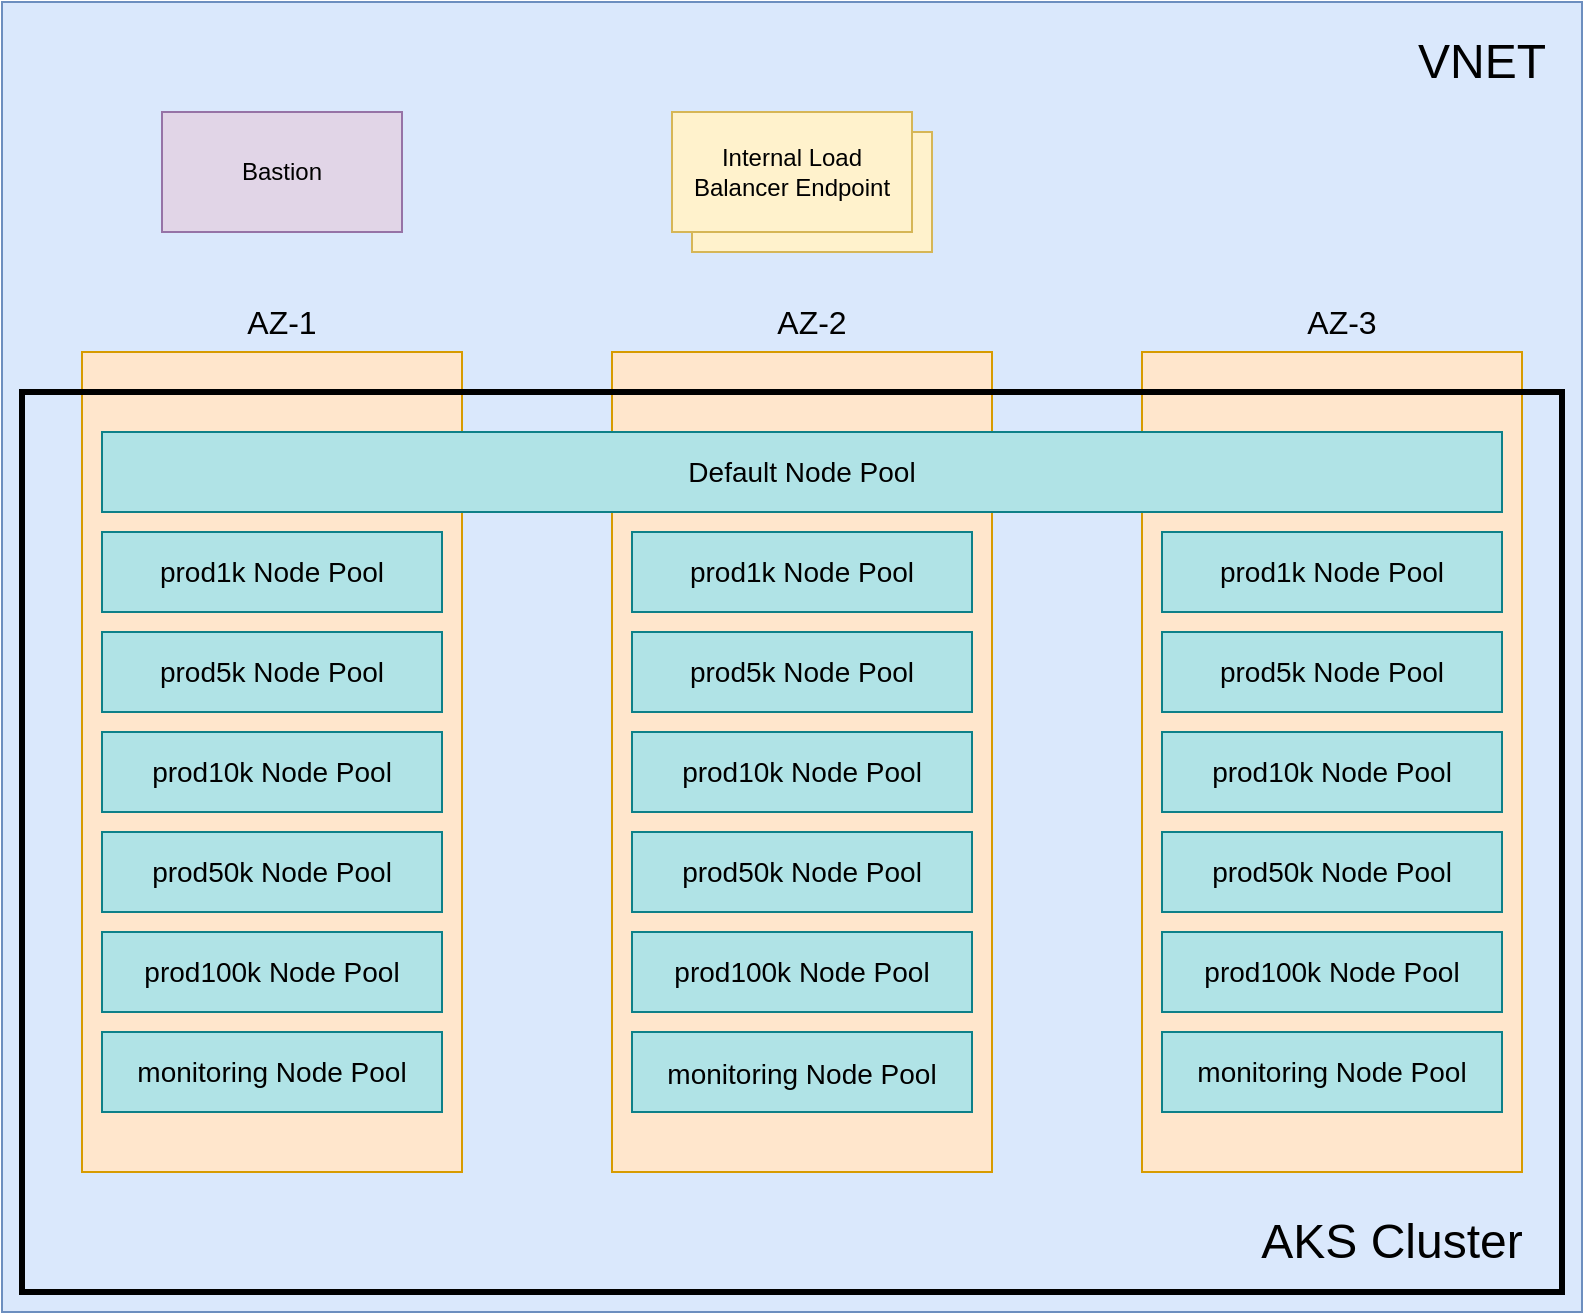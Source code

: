 <mxfile version="26.0.10">
  <diagram name="Page-1" id="wOth1ota07Pw-S6lClBJ">
    <mxGraphModel dx="1434" dy="802" grid="1" gridSize="10" guides="1" tooltips="1" connect="1" arrows="1" fold="1" page="1" pageScale="1" pageWidth="850" pageHeight="1100" math="0" shadow="0">
      <root>
        <mxCell id="0" />
        <mxCell id="1" parent="0" />
        <mxCell id="1PkU-f0ubo03ow83YB08-6" value="" style="rounded=0;whiteSpace=wrap;html=1;fillColor=#dae8fc;strokeColor=#6c8ebf;" parent="1" vertex="1">
          <mxGeometry x="20" y="35" width="790" height="655" as="geometry" />
        </mxCell>
        <mxCell id="1PkU-f0ubo03ow83YB08-4" value="VNET" style="text;html=1;strokeColor=none;fillColor=none;align=center;verticalAlign=middle;whiteSpace=wrap;rounded=0;fontSize=24;" parent="1" vertex="1">
          <mxGeometry x="730" y="50" width="60" height="30" as="geometry" />
        </mxCell>
        <mxCell id="1PkU-f0ubo03ow83YB08-13" value="" style="rounded=0;whiteSpace=wrap;html=1;fillColor=#ffe6cc;strokeColor=#d79b00;" parent="1" vertex="1">
          <mxGeometry x="60" y="210" width="190" height="410" as="geometry" />
        </mxCell>
        <mxCell id="1PkU-f0ubo03ow83YB08-14" value="AZ-1" style="text;html=1;strokeColor=none;fillColor=none;align=center;verticalAlign=middle;whiteSpace=wrap;rounded=0;fontSize=16;" parent="1" vertex="1">
          <mxGeometry x="95" y="180" width="130" height="30" as="geometry" />
        </mxCell>
        <mxCell id="1PkU-f0ubo03ow83YB08-15" value="" style="rounded=0;whiteSpace=wrap;html=1;fillColor=#ffe6cc;strokeColor=#d79b00;" parent="1" vertex="1">
          <mxGeometry x="325" y="210" width="190" height="410" as="geometry" />
        </mxCell>
        <mxCell id="1PkU-f0ubo03ow83YB08-16" value="&lt;div&gt;AZ-2&lt;/div&gt;" style="text;html=1;strokeColor=none;fillColor=none;align=center;verticalAlign=middle;whiteSpace=wrap;rounded=0;fontSize=16;" parent="1" vertex="1">
          <mxGeometry x="360" y="180" width="130" height="30" as="geometry" />
        </mxCell>
        <mxCell id="1PkU-f0ubo03ow83YB08-17" value="" style="rounded=0;whiteSpace=wrap;html=1;fillColor=#ffe6cc;strokeColor=#d79b00;" parent="1" vertex="1">
          <mxGeometry x="590" y="210" width="190" height="410" as="geometry" />
        </mxCell>
        <mxCell id="1PkU-f0ubo03ow83YB08-18" value="AZ-3" style="text;html=1;strokeColor=none;fillColor=none;align=center;verticalAlign=middle;whiteSpace=wrap;rounded=0;fontSize=16;" parent="1" vertex="1">
          <mxGeometry x="625" y="180" width="130" height="30" as="geometry" />
        </mxCell>
        <mxCell id="1PkU-f0ubo03ow83YB08-22" value="Bastion" style="rounded=0;whiteSpace=wrap;html=1;fillColor=#e1d5e7;strokeColor=#9673a6;" parent="1" vertex="1">
          <mxGeometry x="100" y="90" width="120" height="60" as="geometry" />
        </mxCell>
        <mxCell id="1PkU-f0ubo03ow83YB08-35" value="" style="rounded=0;whiteSpace=wrap;html=1;fillColor=none;strokeWidth=3;" parent="1" vertex="1">
          <mxGeometry x="30" y="230" width="770" height="450" as="geometry" />
        </mxCell>
        <mxCell id="1PkU-f0ubo03ow83YB08-36" value="AKS Cluster" style="text;html=1;strokeColor=none;fillColor=none;align=center;verticalAlign=middle;whiteSpace=wrap;rounded=0;fontSize=24;" parent="1" vertex="1">
          <mxGeometry x="640" y="640" width="150" height="30" as="geometry" />
        </mxCell>
        <mxCell id="1PkU-f0ubo03ow83YB08-37" value="&lt;font style=&quot;font-size: 14px;&quot;&gt;Default Node Pool&lt;/font&gt;" style="rounded=0;whiteSpace=wrap;html=1;fillColor=#b0e3e6;strokeColor=#0e8088;" parent="1" vertex="1">
          <mxGeometry x="70" y="250" width="700" height="40" as="geometry" />
        </mxCell>
        <mxCell id="1PkU-f0ubo03ow83YB08-39" value="&lt;font style=&quot;font-size: 14px;&quot;&gt;prod1k Node Pool&lt;/font&gt;" style="rounded=0;whiteSpace=wrap;html=1;fillColor=#b0e3e6;strokeColor=#0e8088;" parent="1" vertex="1">
          <mxGeometry x="70" y="300" width="170" height="40" as="geometry" />
        </mxCell>
        <mxCell id="1PkU-f0ubo03ow83YB08-40" value="&lt;font style=&quot;font-size: 14px;&quot;&gt;prod1k Node Pool&lt;/font&gt;" style="rounded=0;whiteSpace=wrap;html=1;fillColor=#b0e3e6;strokeColor=#0e8088;" parent="1" vertex="1">
          <mxGeometry x="335" y="300" width="170" height="40" as="geometry" />
        </mxCell>
        <mxCell id="1PkU-f0ubo03ow83YB08-41" value="&lt;font style=&quot;font-size: 14px;&quot;&gt;prod1k Node Pool&lt;/font&gt;" style="rounded=0;whiteSpace=wrap;html=1;fillColor=#b0e3e6;strokeColor=#0e8088;" parent="1" vertex="1">
          <mxGeometry x="600" y="300" width="170" height="40" as="geometry" />
        </mxCell>
        <mxCell id="1PkU-f0ubo03ow83YB08-42" value="&lt;font style=&quot;font-size: 14px;&quot;&gt;prod5k Node Pool&lt;/font&gt;" style="rounded=0;whiteSpace=wrap;html=1;fillColor=#b0e3e6;strokeColor=#0e8088;" parent="1" vertex="1">
          <mxGeometry x="70" y="350" width="170" height="40" as="geometry" />
        </mxCell>
        <mxCell id="1PkU-f0ubo03ow83YB08-43" value="&lt;font style=&quot;font-size: 14px;&quot;&gt;prod5k Node Pool&lt;/font&gt;" style="rounded=0;whiteSpace=wrap;html=1;fillColor=#b0e3e6;strokeColor=#0e8088;" parent="1" vertex="1">
          <mxGeometry x="335" y="350" width="170" height="40" as="geometry" />
        </mxCell>
        <mxCell id="1PkU-f0ubo03ow83YB08-44" value="&lt;font style=&quot;font-size: 14px;&quot;&gt;prod5k Node Pool&lt;/font&gt;" style="rounded=0;whiteSpace=wrap;html=1;fillColor=#b0e3e6;strokeColor=#0e8088;" parent="1" vertex="1">
          <mxGeometry x="600" y="350" width="170" height="40" as="geometry" />
        </mxCell>
        <mxCell id="1PkU-f0ubo03ow83YB08-45" value="&lt;font style=&quot;font-size: 14px;&quot;&gt;prod100k Node Pool&lt;/font&gt;" style="rounded=0;whiteSpace=wrap;html=1;fillColor=#b0e3e6;strokeColor=#0e8088;" parent="1" vertex="1">
          <mxGeometry x="70" y="500" width="170" height="40" as="geometry" />
        </mxCell>
        <mxCell id="1PkU-f0ubo03ow83YB08-46" value="&lt;font style=&quot;font-size: 14px;&quot;&gt;prod100k Node Pool&lt;/font&gt;" style="rounded=0;whiteSpace=wrap;html=1;fillColor=#b0e3e6;strokeColor=#0e8088;" parent="1" vertex="1">
          <mxGeometry x="335" y="500" width="170" height="40" as="geometry" />
        </mxCell>
        <mxCell id="1PkU-f0ubo03ow83YB08-47" value="&lt;font style=&quot;font-size: 14px;&quot;&gt;prod100k Node Pool&lt;/font&gt;" style="rounded=0;whiteSpace=wrap;html=1;fillColor=#b0e3e6;strokeColor=#0e8088;" parent="1" vertex="1">
          <mxGeometry x="600" y="500" width="170" height="40" as="geometry" />
        </mxCell>
        <mxCell id="1PkU-f0ubo03ow83YB08-48" value="&lt;font style=&quot;font-size: 14px;&quot;&gt;monitoring Node Pool&lt;/font&gt;" style="rounded=0;whiteSpace=wrap;html=1;fillColor=#b0e3e6;strokeColor=#0e8088;" parent="1" vertex="1">
          <mxGeometry x="70" y="550" width="170" height="40" as="geometry" />
        </mxCell>
        <mxCell id="1PkU-f0ubo03ow83YB08-49" value="&lt;div style=&quot;font-size: 15px;&quot;&gt;&lt;font style=&quot;font-size: 14px;&quot;&gt;monitoring Node Pool&lt;/font&gt;&lt;/div&gt;" style="rounded=0;whiteSpace=wrap;html=1;fillColor=#b0e3e6;strokeColor=#0e8088;" parent="1" vertex="1">
          <mxGeometry x="335" y="550" width="170" height="40" as="geometry" />
        </mxCell>
        <mxCell id="1PkU-f0ubo03ow83YB08-50" value="&lt;font style=&quot;font-size: 14px;&quot;&gt;monitoring Node Pool&lt;/font&gt;" style="rounded=0;whiteSpace=wrap;html=1;fillColor=#b0e3e6;strokeColor=#0e8088;" parent="1" vertex="1">
          <mxGeometry x="600" y="550" width="170" height="40" as="geometry" />
        </mxCell>
        <mxCell id="RWP08-mLwNzNhvm-bi8r-3" value="" style="rounded=0;whiteSpace=wrap;html=1;fillColor=#fff2cc;strokeColor=#d6b656;" parent="1" vertex="1">
          <mxGeometry x="365" y="100" width="120" height="60" as="geometry" />
        </mxCell>
        <mxCell id="RWP08-mLwNzNhvm-bi8r-4" value="Internal Load Balancer Endpoint" style="rounded=0;whiteSpace=wrap;html=1;fillColor=#fff2cc;strokeColor=#d6b656;" parent="1" vertex="1">
          <mxGeometry x="355" y="90" width="120" height="60" as="geometry" />
        </mxCell>
        <mxCell id="cYU8OGRhfQLLB2dHlFqg-1" value="&lt;font style=&quot;font-size: 14px;&quot;&gt;prod10k Node Pool&lt;/font&gt;" style="rounded=0;whiteSpace=wrap;html=1;fillColor=#b0e3e6;strokeColor=#0e8088;" vertex="1" parent="1">
          <mxGeometry x="70" y="400" width="170" height="40" as="geometry" />
        </mxCell>
        <mxCell id="cYU8OGRhfQLLB2dHlFqg-2" value="&lt;font style=&quot;font-size: 14px;&quot;&gt;prod10k Node Pool&lt;/font&gt;" style="rounded=0;whiteSpace=wrap;html=1;fillColor=#b0e3e6;strokeColor=#0e8088;" vertex="1" parent="1">
          <mxGeometry x="335" y="400" width="170" height="40" as="geometry" />
        </mxCell>
        <mxCell id="cYU8OGRhfQLLB2dHlFqg-3" value="&lt;font style=&quot;font-size: 14px;&quot;&gt;prod10k Node Pool&lt;/font&gt;" style="rounded=0;whiteSpace=wrap;html=1;fillColor=#b0e3e6;strokeColor=#0e8088;" vertex="1" parent="1">
          <mxGeometry x="600" y="400" width="170" height="40" as="geometry" />
        </mxCell>
        <mxCell id="cYU8OGRhfQLLB2dHlFqg-4" value="&lt;font style=&quot;font-size: 14px;&quot;&gt;prod50k Node Pool&lt;/font&gt;" style="rounded=0;whiteSpace=wrap;html=1;fillColor=#b0e3e6;strokeColor=#0e8088;" vertex="1" parent="1">
          <mxGeometry x="70" y="450" width="170" height="40" as="geometry" />
        </mxCell>
        <mxCell id="cYU8OGRhfQLLB2dHlFqg-5" value="&lt;font style=&quot;font-size: 14px;&quot;&gt;prod50k Node Pool&lt;/font&gt;" style="rounded=0;whiteSpace=wrap;html=1;fillColor=#b0e3e6;strokeColor=#0e8088;" vertex="1" parent="1">
          <mxGeometry x="335" y="450" width="170" height="40" as="geometry" />
        </mxCell>
        <mxCell id="cYU8OGRhfQLLB2dHlFqg-6" value="&lt;font style=&quot;font-size: 14px;&quot;&gt;prod50k Node Pool&lt;/font&gt;" style="rounded=0;whiteSpace=wrap;html=1;fillColor=#b0e3e6;strokeColor=#0e8088;" vertex="1" parent="1">
          <mxGeometry x="600" y="450" width="170" height="40" as="geometry" />
        </mxCell>
      </root>
    </mxGraphModel>
  </diagram>
</mxfile>
